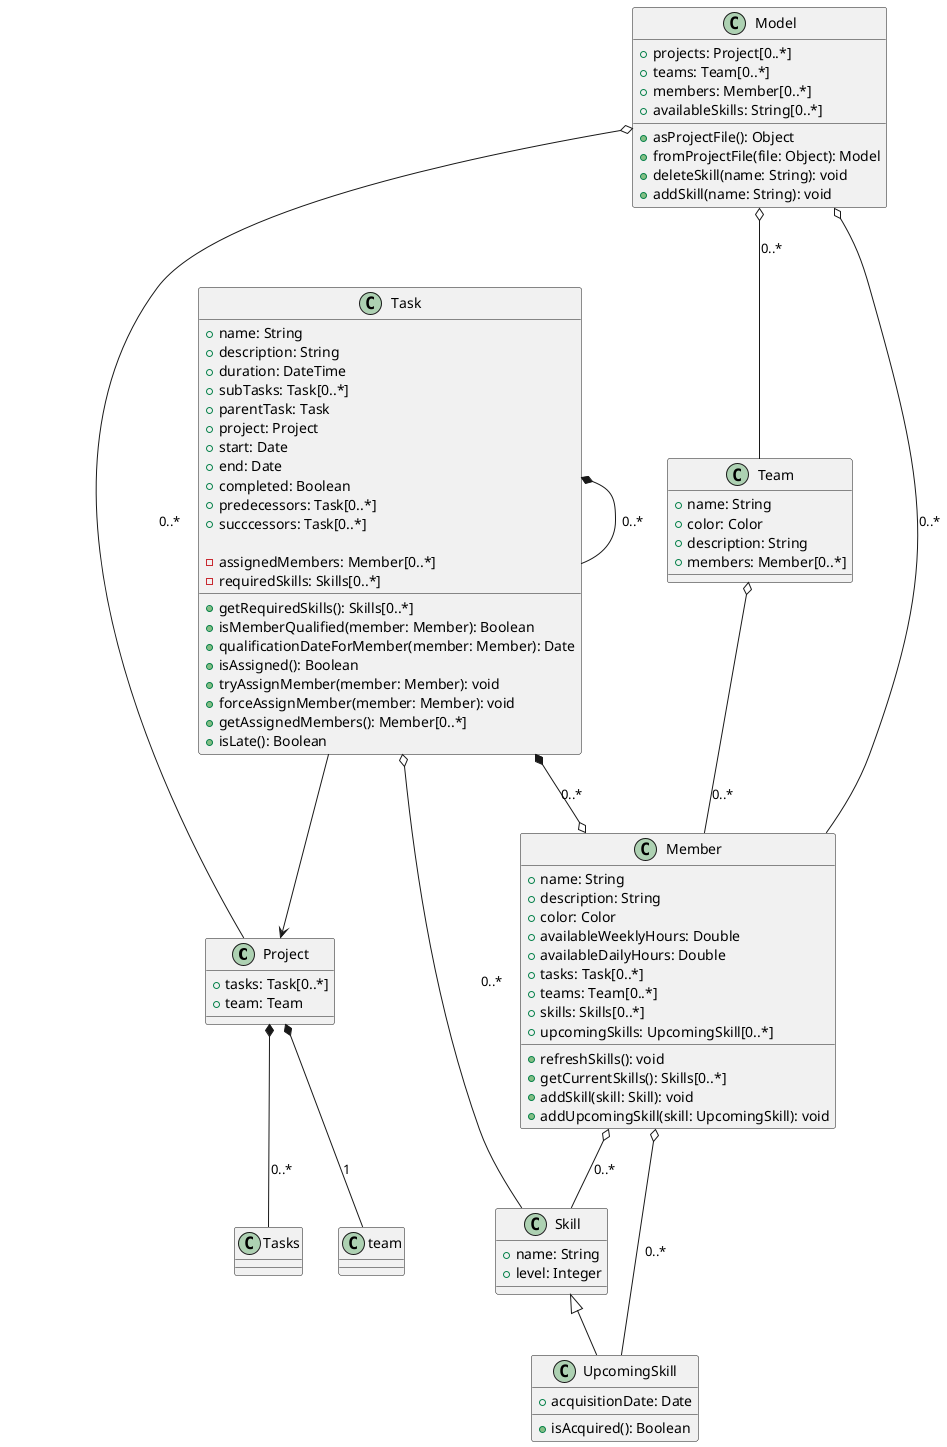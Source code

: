 @startuml

Class Project {
    + tasks: Task[0..*]
    + team: Team
}

Class Task {
    + name: String
    + description: String
    + duration: DateTime
    + subTasks: Task[0..*]
    + parentTask: Task
    + project: Project
    + start: Date
    + end: Date
    + completed: Boolean
    + predecessors: Task[0..*]
    + succcessors: Task[0..*]

    - assignedMembers: Member[0..*]
    - requiredSkills: Skills[0..*]
    
    + getRequiredSkills(): Skills[0..*]
    + isMemberQualified(member: Member): Boolean
    + qualificationDateForMember(member: Member): Date
    + isAssigned(): Boolean
    + tryAssignMember(member: Member): void
    + forceAssignMember(member: Member): void
    + getAssignedMembers(): Member[0..*]
    + isLate(): Boolean
}

Class Skill {
    + name: String
    + level: Integer     
}

Class UpcomingSkill extends Skill {
    + acquisitionDate: Date
    + isAcquired(): Boolean
}

Class Member {
    + name: String
    + description: String
    + color: Color
    + availableWeeklyHours: Double
    + availableDailyHours: Double 
    + tasks: Task[0..*]
    + teams: Team[0..*]    
    + skills: Skills[0..*]
    + upcomingSkills: UpcomingSkill[0..*]
    
    + refreshSkills(): void
    + getCurrentSkills(): Skills[0..*]
    + addSkill(skill: Skill): void
    + addUpcomingSkill(skill: UpcomingSkill): void
}

Class Team {
    + name: String
    + color: Color
    + description: String
    + members: Member[0..*]
}

Class Model {
    + projects: Project[0..*]
    + teams: Team[0..*]
    + members: Member[0..*]
    + availableSkills: String[0..*]

    + asProjectFile(): Object
    + fromProjectFile(file: Object): Model
    + deleteSkill(name: String): void
    + addSkill(name: String): void

}

Task *-- Task : 0..*
Task *--o Member: 0..*
Task --> Project
Project *-- Tasks: 0..*
Project *-- team: 1
Task o-- Skill: 0..*
Member o-- Skill: 0..*
Member o-- UpcomingSkill: 0..*
Team o-- Member: 0..*
Model o-- Team: 0..*
Model o-- Member: 0..*
Model o-- Project: 0..*

@enduml
